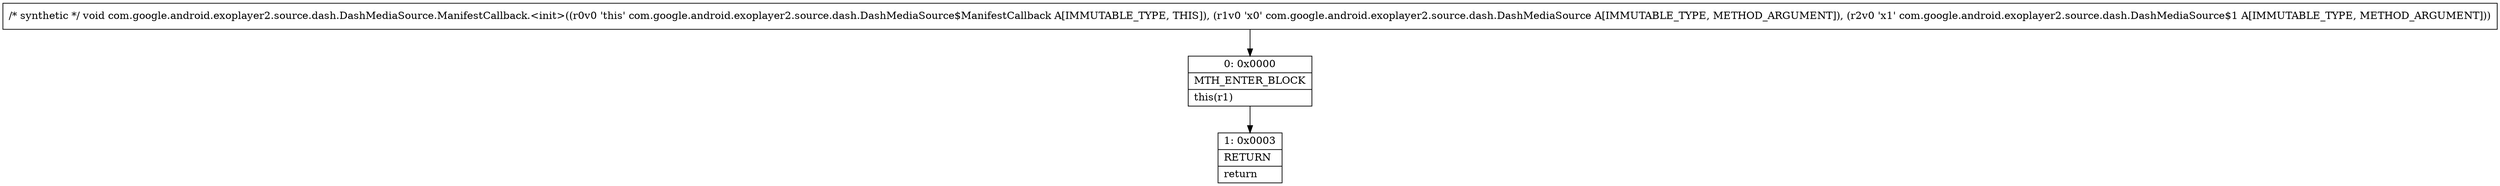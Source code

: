 digraph "CFG forcom.google.android.exoplayer2.source.dash.DashMediaSource.ManifestCallback.\<init\>(Lcom\/google\/android\/exoplayer2\/source\/dash\/DashMediaSource;Lcom\/google\/android\/exoplayer2\/source\/dash\/DashMediaSource$1;)V" {
Node_0 [shape=record,label="{0\:\ 0x0000|MTH_ENTER_BLOCK\l|this(r1)\l}"];
Node_1 [shape=record,label="{1\:\ 0x0003|RETURN\l|return\l}"];
MethodNode[shape=record,label="{\/* synthetic *\/ void com.google.android.exoplayer2.source.dash.DashMediaSource.ManifestCallback.\<init\>((r0v0 'this' com.google.android.exoplayer2.source.dash.DashMediaSource$ManifestCallback A[IMMUTABLE_TYPE, THIS]), (r1v0 'x0' com.google.android.exoplayer2.source.dash.DashMediaSource A[IMMUTABLE_TYPE, METHOD_ARGUMENT]), (r2v0 'x1' com.google.android.exoplayer2.source.dash.DashMediaSource$1 A[IMMUTABLE_TYPE, METHOD_ARGUMENT])) }"];
MethodNode -> Node_0;
Node_0 -> Node_1;
}

